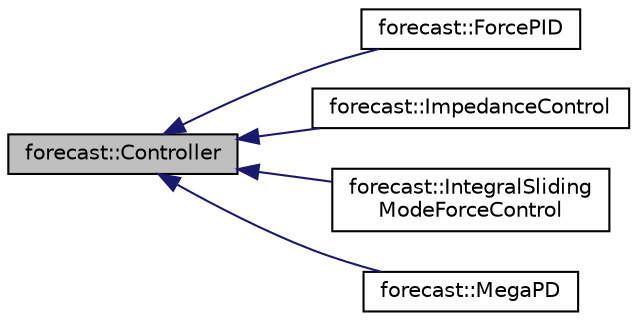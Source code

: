 digraph "forecast::Controller"
{
 // LATEX_PDF_SIZE
  edge [fontname="Helvetica",fontsize="10",labelfontname="Helvetica",labelfontsize="10"];
  node [fontname="Helvetica",fontsize="10",shape=record];
  rankdir="LR";
  Node1 [label="forecast::Controller",height=0.2,width=0.4,color="black", fillcolor="grey75", style="filled", fontcolor="black",tooltip=" "];
  Node1 -> Node2 [dir="back",color="midnightblue",fontsize="10",style="solid",fontname="Helvetica"];
  Node2 [label="forecast::ForcePID",height=0.2,width=0.4,color="black", fillcolor="white", style="filled",URL="$classforecast_1_1_force_p_i_d.html",tooltip="ForcePID control class."];
  Node1 -> Node3 [dir="back",color="midnightblue",fontsize="10",style="solid",fontname="Helvetica"];
  Node3 [label="forecast::ImpedanceControl",height=0.2,width=0.4,color="black", fillcolor="white", style="filled",URL="$classforecast_1_1_impedance_control.html",tooltip="Impedance Control class."];
  Node1 -> Node4 [dir="back",color="midnightblue",fontsize="10",style="solid",fontname="Helvetica"];
  Node4 [label="forecast::IntegralSliding\lModeForceControl",height=0.2,width=0.4,color="black", fillcolor="white", style="filled",URL="$classforecast_1_1_integral_sliding_mode_force_control.html",tooltip=" "];
  Node1 -> Node5 [dir="back",color="midnightblue",fontsize="10",style="solid",fontname="Helvetica"];
  Node5 [label="forecast::MegaPD",height=0.2,width=0.4,color="black", fillcolor="white", style="filled",URL="$classforecast_1_1_mega_p_d.html",tooltip="MegaPD control class."];
}
